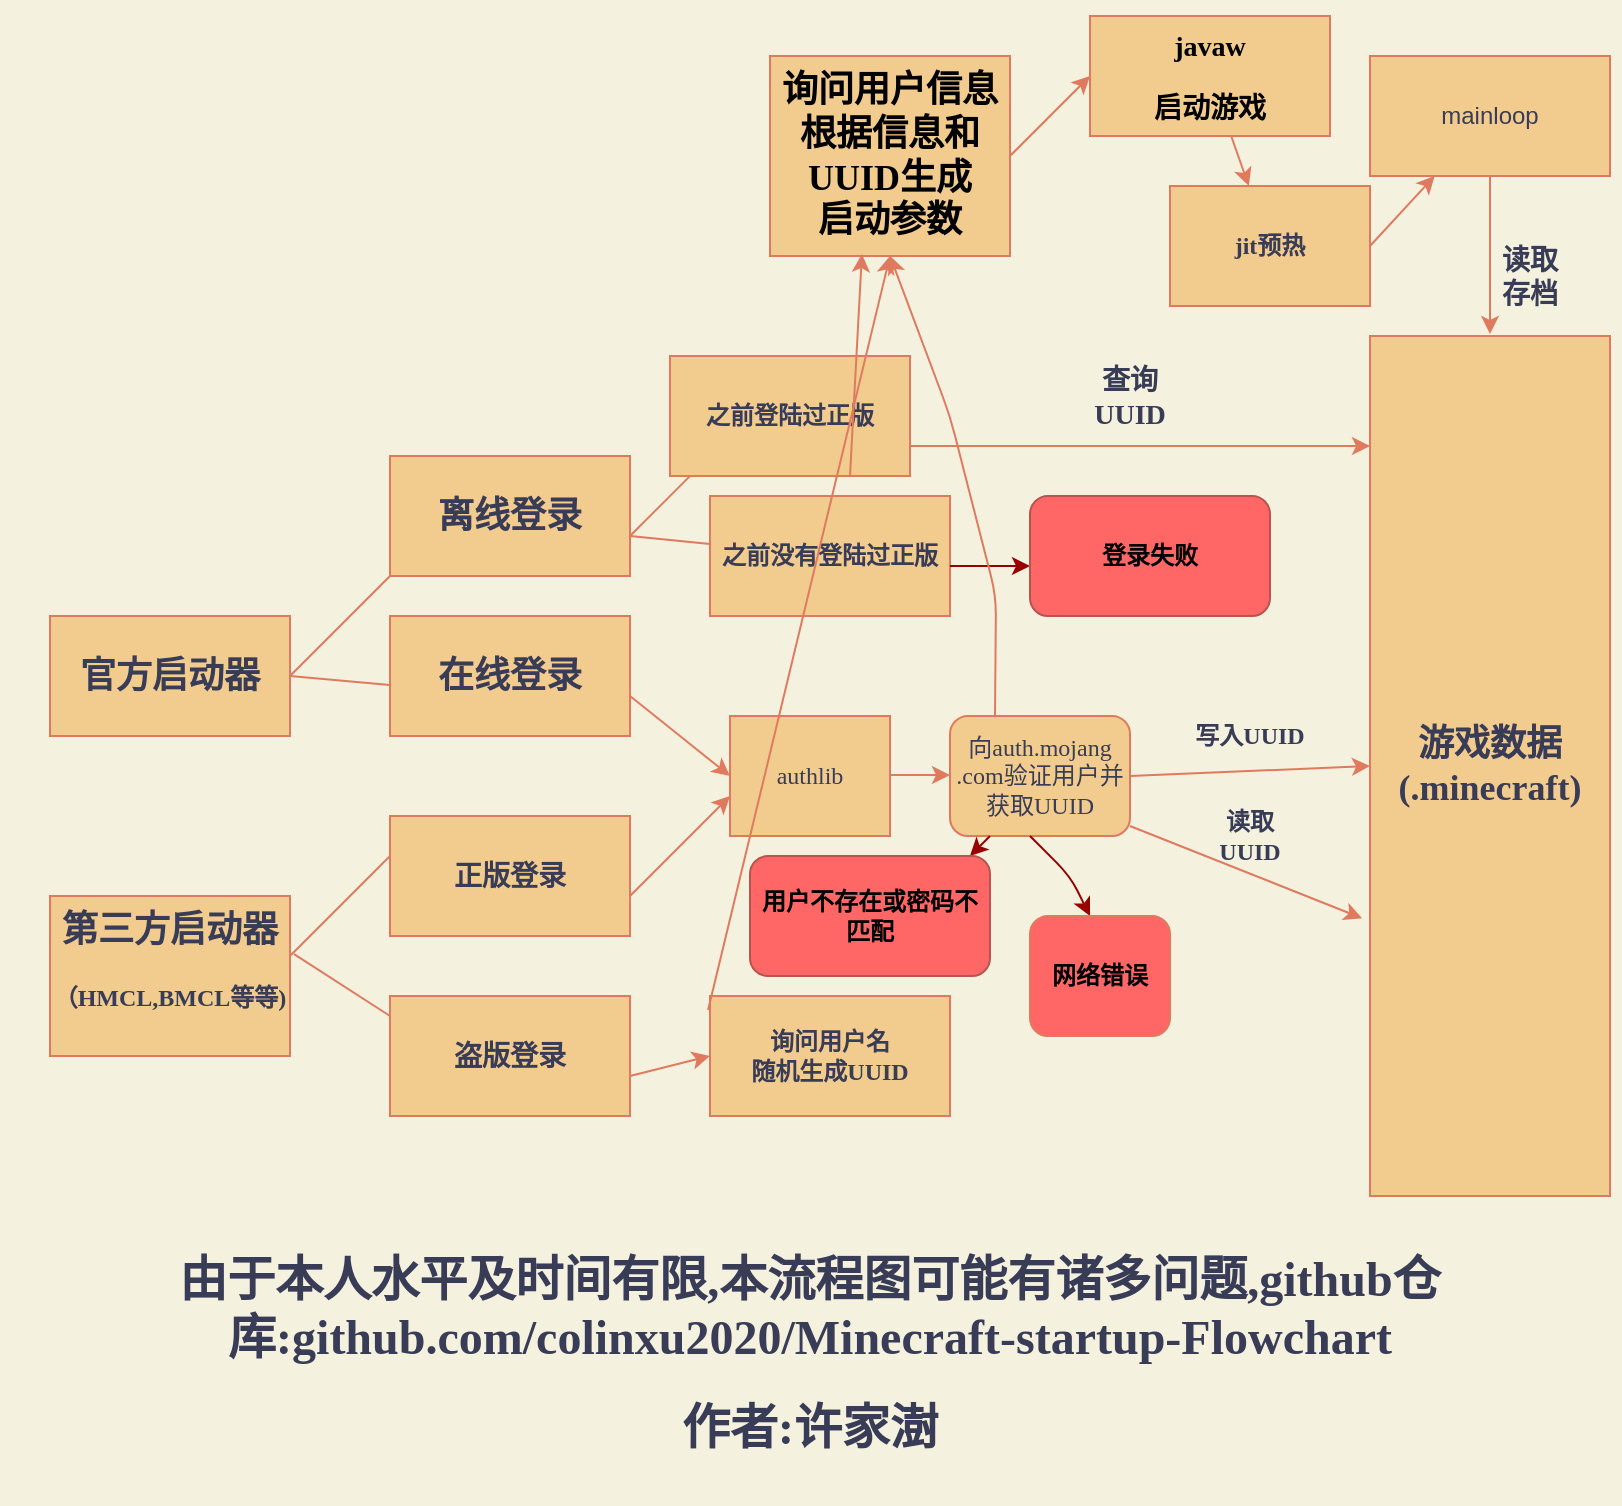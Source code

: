 <mxfile version="13.8.9-1" type="github">
  <diagram id="C5RBs43oDa-KdzZeNtuy" name="Page-1">
    <mxGraphModel dx="868" dy="482" grid="1" gridSize="10" guides="1" tooltips="1" connect="1" arrows="1" fold="1" page="1" pageScale="1" pageWidth="827" pageHeight="1169" background="#F4F1DE" math="1" shadow="0">
      <root>
        <mxCell id="WIyWlLk6GJQsqaUBKTNV-0" />
        <mxCell id="WIyWlLk6GJQsqaUBKTNV-1" parent="WIyWlLk6GJQsqaUBKTNV-0" />
        <mxCell id="IQ1WFvswOSSB9n_8ebDj-0" value="&lt;h2&gt;&lt;font face=&quot;Verdana&quot;&gt;官方启动器&lt;/font&gt;&lt;/h2&gt;" style="rounded=0;whiteSpace=wrap;html=1;fillColor=#F2CC8F;strokeColor=#E07A5F;fontColor=#393C56;" parent="WIyWlLk6GJQsqaUBKTNV-1" vertex="1">
          <mxGeometry x="40" y="340" width="120" height="60" as="geometry" />
        </mxCell>
        <mxCell id="IQ1WFvswOSSB9n_8ebDj-1" value="" style="endArrow=none;html=1;labelBackgroundColor=#F4F1DE;strokeColor=#E07A5F;fontColor=#393C56;" parent="WIyWlLk6GJQsqaUBKTNV-1" edge="1">
          <mxGeometry width="50" height="50" relative="1" as="geometry">
            <mxPoint x="160" y="370" as="sourcePoint" />
            <mxPoint x="210" y="320" as="targetPoint" />
            <Array as="points" />
          </mxGeometry>
        </mxCell>
        <mxCell id="IQ1WFvswOSSB9n_8ebDj-2" value="&lt;h2&gt;&lt;font face=&quot;Verdana&quot;&gt;离线登录&lt;/font&gt;&lt;/h2&gt;" style="rounded=0;whiteSpace=wrap;html=1;fillColor=#F2CC8F;strokeColor=#E07A5F;fontColor=#393C56;" parent="WIyWlLk6GJQsqaUBKTNV-1" vertex="1">
          <mxGeometry x="210" y="260" width="120" height="60" as="geometry" />
        </mxCell>
        <mxCell id="IQ1WFvswOSSB9n_8ebDj-3" value="" style="endArrow=none;html=1;labelBackgroundColor=#F4F1DE;strokeColor=#E07A5F;fontColor=#393C56;" parent="WIyWlLk6GJQsqaUBKTNV-1" edge="1">
          <mxGeometry width="50" height="50" relative="1" as="geometry">
            <mxPoint x="330" y="300" as="sourcePoint" />
            <mxPoint x="380" y="250" as="targetPoint" />
            <Array as="points">
              <mxPoint x="350" y="280" />
            </Array>
          </mxGeometry>
        </mxCell>
        <mxCell id="IQ1WFvswOSSB9n_8ebDj-4" value="&lt;h4&gt;之前登陆过正版&lt;/h4&gt;" style="rounded=0;whiteSpace=wrap;html=1;fillColor=#F2CC8F;strokeColor=#E07A5F;fontColor=#393C56;" parent="WIyWlLk6GJQsqaUBKTNV-1" vertex="1">
          <mxGeometry x="350" y="210" width="120" height="60" as="geometry" />
        </mxCell>
        <mxCell id="IQ1WFvswOSSB9n_8ebDj-5" value="&lt;h2&gt;&lt;font face=&quot;Times New Roman&quot;&gt;游戏数据(.minecraft)&lt;/font&gt;&lt;/h2&gt;" style="rounded=0;whiteSpace=wrap;html=1;fillColor=#F2CC8F;strokeColor=#E07A5F;fontColor=#393C56;" parent="WIyWlLk6GJQsqaUBKTNV-1" vertex="1">
          <mxGeometry x="700" y="200" width="120" height="430" as="geometry" />
        </mxCell>
        <mxCell id="IQ1WFvswOSSB9n_8ebDj-6" value="" style="endArrow=classic;html=1;exitX=1;exitY=0.75;exitDx=0;exitDy=0;entryX=0;entryY=0.128;entryDx=0;entryDy=0;entryPerimeter=0;labelBackgroundColor=#F4F1DE;strokeColor=#E07A5F;fontColor=#393C56;" parent="WIyWlLk6GJQsqaUBKTNV-1" source="IQ1WFvswOSSB9n_8ebDj-4" target="IQ1WFvswOSSB9n_8ebDj-5" edge="1">
          <mxGeometry width="50" height="50" relative="1" as="geometry">
            <mxPoint x="470" y="250" as="sourcePoint" />
            <mxPoint x="650" y="220" as="targetPoint" />
          </mxGeometry>
        </mxCell>
        <mxCell id="IQ1WFvswOSSB9n_8ebDj-7" value="&lt;h3&gt;查询UUID&lt;/h3&gt;" style="text;html=1;strokeColor=none;fillColor=none;align=center;verticalAlign=middle;whiteSpace=wrap;rounded=0;fontFamily=Verdana;fontColor=#393C56;" parent="WIyWlLk6GJQsqaUBKTNV-1" vertex="1">
          <mxGeometry x="560" y="220" width="40" height="20" as="geometry" />
        </mxCell>
        <mxCell id="IQ1WFvswOSSB9n_8ebDj-8" value="" style="endArrow=none;html=1;fontFamily=Verdana;labelBackgroundColor=#F4F1DE;strokeColor=#E07A5F;fontColor=#393C56;" parent="WIyWlLk6GJQsqaUBKTNV-1" target="IQ1WFvswOSSB9n_8ebDj-9" edge="1">
          <mxGeometry width="50" height="50" relative="1" as="geometry">
            <mxPoint x="330" y="300" as="sourcePoint" />
            <mxPoint x="380" y="320" as="targetPoint" />
          </mxGeometry>
        </mxCell>
        <mxCell id="IQ1WFvswOSSB9n_8ebDj-9" value="&lt;h4&gt;&lt;font face=&quot;Verdana&quot;&gt;之前没有登陆过正版&lt;/font&gt;&lt;/h4&gt;" style="rounded=0;whiteSpace=wrap;html=1;fillColor=#F2CC8F;strokeColor=#E07A5F;fontColor=#393C56;" parent="WIyWlLk6GJQsqaUBKTNV-1" vertex="1">
          <mxGeometry x="370" y="280" width="120" height="60" as="geometry" />
        </mxCell>
        <mxCell id="IQ1WFvswOSSB9n_8ebDj-10" value="" style="endArrow=classic;html=1;fontFamily=Verdana;labelBackgroundColor=#F4F1DE;fontColor=#393C56;fillColor=#f8cecc;strokeColor=#990000;" parent="WIyWlLk6GJQsqaUBKTNV-1" edge="1">
          <mxGeometry width="50" height="50" relative="1" as="geometry">
            <mxPoint x="490" y="315" as="sourcePoint" />
            <mxPoint x="530" y="315" as="targetPoint" />
          </mxGeometry>
        </mxCell>
        <mxCell id="IQ1WFvswOSSB9n_8ebDj-11" value="&lt;h4&gt;登录失败&lt;/h4&gt;" style="rounded=1;whiteSpace=wrap;html=1;fontFamily=Verdana;strokeColor=#b85450;fillColor=#FF6666;" parent="WIyWlLk6GJQsqaUBKTNV-1" vertex="1">
          <mxGeometry x="530" y="280" width="120" height="60" as="geometry" />
        </mxCell>
        <mxCell id="IQ1WFvswOSSB9n_8ebDj-12" value="" style="endArrow=none;html=1;fontFamily=Verdana;labelBackgroundColor=#F4F1DE;strokeColor=#E07A5F;fontColor=#393C56;" parent="WIyWlLk6GJQsqaUBKTNV-1" edge="1">
          <mxGeometry width="50" height="50" relative="1" as="geometry">
            <mxPoint x="160" y="370" as="sourcePoint" />
            <mxPoint x="210" y="374.545" as="targetPoint" />
          </mxGeometry>
        </mxCell>
        <mxCell id="IQ1WFvswOSSB9n_8ebDj-15" value="&lt;h2&gt;在线登录&lt;/h2&gt;" style="rounded=0;whiteSpace=wrap;html=1;fontFamily=Verdana;fillColor=#F2CC8F;strokeColor=#E07A5F;fontColor=#393C56;" parent="WIyWlLk6GJQsqaUBKTNV-1" vertex="1">
          <mxGeometry x="210" y="340" width="120" height="60" as="geometry" />
        </mxCell>
        <mxCell id="IQ1WFvswOSSB9n_8ebDj-16" value="&lt;h2&gt;第三方启动器&lt;/h2&gt;&lt;h4&gt;（HMCL,BMCL等等)&lt;/h4&gt;&lt;div&gt;&lt;br&gt;&lt;/div&gt;" style="rounded=0;whiteSpace=wrap;html=1;fontFamily=Verdana;fillColor=#F2CC8F;strokeColor=#E07A5F;fontColor=#393C56;" parent="WIyWlLk6GJQsqaUBKTNV-1" vertex="1">
          <mxGeometry x="40" y="480" width="120" height="80" as="geometry" />
        </mxCell>
        <mxCell id="IQ1WFvswOSSB9n_8ebDj-17" value="&lt;h3&gt;正版登录&lt;/h3&gt;" style="rounded=0;whiteSpace=wrap;html=1;fontFamily=Verdana;fillColor=#F2CC8F;strokeColor=#E07A5F;fontColor=#393C56;" parent="WIyWlLk6GJQsqaUBKTNV-1" vertex="1">
          <mxGeometry x="210" y="440" width="120" height="60" as="geometry" />
        </mxCell>
        <mxCell id="IQ1WFvswOSSB9n_8ebDj-18" value="" style="endArrow=none;html=1;fontFamily=Verdana;labelBackgroundColor=#F4F1DE;strokeColor=#E07A5F;fontColor=#393C56;" parent="WIyWlLk6GJQsqaUBKTNV-1" edge="1">
          <mxGeometry width="50" height="50" relative="1" as="geometry">
            <mxPoint x="160" y="510" as="sourcePoint" />
            <mxPoint x="210" y="460" as="targetPoint" />
          </mxGeometry>
        </mxCell>
        <mxCell id="IQ1WFvswOSSB9n_8ebDj-19" value="&lt;h3&gt;盗版登录&lt;/h3&gt;" style="rounded=0;whiteSpace=wrap;html=1;fontFamily=Verdana;fillColor=#F2CC8F;strokeColor=#E07A5F;fontColor=#393C56;" parent="WIyWlLk6GJQsqaUBKTNV-1" vertex="1">
          <mxGeometry x="210" y="530" width="120" height="60" as="geometry" />
        </mxCell>
        <mxCell id="IQ1WFvswOSSB9n_8ebDj-20" value="" style="endArrow=none;html=1;fontFamily=Verdana;exitX=1.017;exitY=0.363;exitDx=0;exitDy=0;exitPerimeter=0;labelBackgroundColor=#F4F1DE;strokeColor=#E07A5F;fontColor=#393C56;" parent="WIyWlLk6GJQsqaUBKTNV-1" source="IQ1WFvswOSSB9n_8ebDj-16" edge="1">
          <mxGeometry width="50" height="50" relative="1" as="geometry">
            <mxPoint x="160" y="590" as="sourcePoint" />
            <mxPoint x="210" y="540" as="targetPoint" />
          </mxGeometry>
        </mxCell>
        <mxCell id="IQ1WFvswOSSB9n_8ebDj-21" value="&lt;h4&gt;询问用户名&lt;br&gt;随机生成UUID&lt;/h4&gt;" style="rounded=0;whiteSpace=wrap;html=1;fontFamily=Verdana;fillColor=#F2CC8F;strokeColor=#E07A5F;fontColor=#393C56;" parent="WIyWlLk6GJQsqaUBKTNV-1" vertex="1">
          <mxGeometry x="370" y="530" width="120" height="60" as="geometry" />
        </mxCell>
        <mxCell id="IQ1WFvswOSSB9n_8ebDj-27" value="" style="endArrow=classic;html=1;fontFamily=Verdana;entryX=0;entryY=0.5;entryDx=0;entryDy=0;labelBackgroundColor=#F4F1DE;strokeColor=#E07A5F;fontColor=#393C56;" parent="WIyWlLk6GJQsqaUBKTNV-1" target="IQ1WFvswOSSB9n_8ebDj-21" edge="1">
          <mxGeometry width="50" height="50" relative="1" as="geometry">
            <mxPoint x="330" y="570" as="sourcePoint" />
            <mxPoint x="380" y="520" as="targetPoint" />
          </mxGeometry>
        </mxCell>
        <mxCell id="IQ1WFvswOSSB9n_8ebDj-28" value="" style="endArrow=classic;html=1;fontFamily=Verdana;labelBackgroundColor=#F4F1DE;strokeColor=#E07A5F;fontColor=#393C56;" parent="WIyWlLk6GJQsqaUBKTNV-1" edge="1">
          <mxGeometry width="50" height="50" relative="1" as="geometry">
            <mxPoint x="330" y="480" as="sourcePoint" />
            <mxPoint x="380" y="430" as="targetPoint" />
          </mxGeometry>
        </mxCell>
        <mxCell id="IQ1WFvswOSSB9n_8ebDj-29" value="" style="endArrow=classic;html=1;fontFamily=Verdana;labelBackgroundColor=#F4F1DE;strokeColor=#E07A5F;fontColor=#393C56;" parent="WIyWlLk6GJQsqaUBKTNV-1" edge="1">
          <mxGeometry width="50" height="50" relative="1" as="geometry">
            <mxPoint x="330" y="380" as="sourcePoint" />
            <mxPoint x="380" y="420" as="targetPoint" />
          </mxGeometry>
        </mxCell>
        <mxCell id="IQ1WFvswOSSB9n_8ebDj-30" value="authlib" style="rounded=0;whiteSpace=wrap;html=1;fontFamily=Verdana;fillColor=#F2CC8F;strokeColor=#E07A5F;fontColor=#393C56;" parent="WIyWlLk6GJQsqaUBKTNV-1" vertex="1">
          <mxGeometry x="380" y="390" width="80" height="60" as="geometry" />
        </mxCell>
        <mxCell id="IQ1WFvswOSSB9n_8ebDj-31" value="" style="endArrow=classic;html=1;fontFamily=Verdana;labelBackgroundColor=#F4F1DE;strokeColor=#E07A5F;fontColor=#393C56;" parent="WIyWlLk6GJQsqaUBKTNV-1" edge="1">
          <mxGeometry width="50" height="50" relative="1" as="geometry">
            <mxPoint x="460" y="419.5" as="sourcePoint" />
            <mxPoint x="490" y="419.5" as="targetPoint" />
          </mxGeometry>
        </mxCell>
        <mxCell id="IQ1WFvswOSSB9n_8ebDj-32" value="向auth.mojang&lt;br&gt;.com验证用户并获取UUID" style="rounded=1;whiteSpace=wrap;html=1;fontFamily=Verdana;fillColor=#F2CC8F;strokeColor=#E07A5F;fontColor=#393C56;" parent="WIyWlLk6GJQsqaUBKTNV-1" vertex="1">
          <mxGeometry x="490" y="390" width="90" height="60" as="geometry" />
        </mxCell>
        <mxCell id="IQ1WFvswOSSB9n_8ebDj-33" value="" style="endArrow=classic;html=1;fontFamily=Verdana;entryX=0;entryY=0.5;entryDx=0;entryDy=0;labelBackgroundColor=#F4F1DE;strokeColor=#E07A5F;fontColor=#393C56;" parent="WIyWlLk6GJQsqaUBKTNV-1" target="IQ1WFvswOSSB9n_8ebDj-5" edge="1">
          <mxGeometry width="50" height="50" relative="1" as="geometry">
            <mxPoint x="580" y="420" as="sourcePoint" />
            <mxPoint x="630" y="370" as="targetPoint" />
          </mxGeometry>
        </mxCell>
        <mxCell id="IQ1WFvswOSSB9n_8ebDj-34" value="&lt;h4&gt;写入UUID&lt;/h4&gt;" style="text;html=1;strokeColor=none;fillColor=none;align=center;verticalAlign=middle;whiteSpace=wrap;rounded=0;fontFamily=Verdana;fontColor=#393C56;" parent="WIyWlLk6GJQsqaUBKTNV-1" vertex="1">
          <mxGeometry x="610" y="390" width="60" height="20" as="geometry" />
        </mxCell>
        <mxCell id="IQ1WFvswOSSB9n_8ebDj-35" value="" style="endArrow=classic;html=1;fontFamily=Verdana;entryX=-0.033;entryY=0.677;entryDx=0;entryDy=0;entryPerimeter=0;labelBackgroundColor=#F4F1DE;strokeColor=#E07A5F;fontColor=#393C56;" parent="WIyWlLk6GJQsqaUBKTNV-1" target="IQ1WFvswOSSB9n_8ebDj-5" edge="1">
          <mxGeometry width="50" height="50" relative="1" as="geometry">
            <mxPoint x="580" y="445" as="sourcePoint" />
            <mxPoint x="630" y="395" as="targetPoint" />
          </mxGeometry>
        </mxCell>
        <mxCell id="IQ1WFvswOSSB9n_8ebDj-36" value="&lt;h4&gt;读取UUID&lt;/h4&gt;" style="text;html=1;strokeColor=none;fillColor=none;align=center;verticalAlign=middle;whiteSpace=wrap;rounded=0;fontFamily=Verdana;fontColor=#393C56;" parent="WIyWlLk6GJQsqaUBKTNV-1" vertex="1">
          <mxGeometry x="620" y="440" width="40" height="20" as="geometry" />
        </mxCell>
        <mxCell id="IQ1WFvswOSSB9n_8ebDj-38" value="" style="endArrow=classic;html=1;fontFamily=Verdana;fontColor=#393C56;fillColor=#f8cecc;labelBackgroundColor=#F4F1DE;strokeColor=#990000;" parent="WIyWlLk6GJQsqaUBKTNV-1" edge="1">
          <mxGeometry width="50" height="50" relative="1" as="geometry">
            <mxPoint x="530" y="450" as="sourcePoint" />
            <mxPoint x="560" y="490" as="targetPoint" />
            <Array as="points">
              <mxPoint x="550" y="470" />
            </Array>
          </mxGeometry>
        </mxCell>
        <mxCell id="IQ1WFvswOSSB9n_8ebDj-39" value="&lt;h4&gt;网络错误&lt;/h4&gt;" style="rounded=1;whiteSpace=wrap;html=1;fontFamily=Verdana;strokeColor=#E07A5F;fillColor=#FF6666;" parent="WIyWlLk6GJQsqaUBKTNV-1" vertex="1">
          <mxGeometry x="530" y="490" width="70" height="60" as="geometry" />
        </mxCell>
        <mxCell id="IQ1WFvswOSSB9n_8ebDj-40" value="" style="endArrow=classic;html=1;fontFamily=Verdana;fontColor=#393C56;fillColor=#f8cecc;labelBackgroundColor=#F4F1DE;strokeColor=#990000;" parent="WIyWlLk6GJQsqaUBKTNV-1" edge="1">
          <mxGeometry width="50" height="50" relative="1" as="geometry">
            <mxPoint x="510" y="450" as="sourcePoint" />
            <mxPoint x="500" y="460" as="targetPoint" />
            <Array as="points" />
          </mxGeometry>
        </mxCell>
        <mxCell id="IQ1WFvswOSSB9n_8ebDj-41" value="&lt;h4&gt;用户不存在或密码不匹配&lt;/h4&gt;" style="rounded=1;whiteSpace=wrap;html=1;fontFamily=Verdana;strokeColor=#b85450;fillColor=#FF6666;" parent="WIyWlLk6GJQsqaUBKTNV-1" vertex="1">
          <mxGeometry x="390" y="460" width="120" height="60" as="geometry" />
        </mxCell>
        <mxCell id="IQ1WFvswOSSB9n_8ebDj-43" value="&lt;h2&gt;&lt;font color=&quot;#000000&quot;&gt;询问用户信息&lt;br&gt;&lt;/font&gt;&lt;font color=&quot;#000000&quot;&gt;根据信息和UUID生成&lt;br&gt;&lt;/font&gt;&lt;font color=&quot;#000000&quot;&gt;启动参数&lt;/font&gt;&lt;/h2&gt;" style="rounded=0;whiteSpace=wrap;html=1;fontFamily=Verdana;fontColor=#393C56;fillColor=#F2CC8F;strokeColor=#E07A5F;" parent="WIyWlLk6GJQsqaUBKTNV-1" vertex="1">
          <mxGeometry x="400" y="60" width="120" height="100" as="geometry" />
        </mxCell>
        <mxCell id="IQ1WFvswOSSB9n_8ebDj-44" value="" style="endArrow=classic;html=1;fontFamily=Verdana;fontColor=#393C56;entryX=0.5;entryY=1;entryDx=0;entryDy=0;exitX=0.25;exitY=0;exitDx=0;exitDy=0;labelBackgroundColor=#F4F1DE;fillColor=#ffe6cc;strokeColor=#E07A5F;" parent="WIyWlLk6GJQsqaUBKTNV-1" source="IQ1WFvswOSSB9n_8ebDj-32" target="IQ1WFvswOSSB9n_8ebDj-43" edge="1">
          <mxGeometry width="50" height="50" relative="1" as="geometry">
            <mxPoint x="540" y="450" as="sourcePoint" />
            <mxPoint x="540" y="450" as="targetPoint" />
            <Array as="points">
              <mxPoint x="513" y="330" />
              <mxPoint x="490" y="240" />
            </Array>
          </mxGeometry>
        </mxCell>
        <mxCell id="IQ1WFvswOSSB9n_8ebDj-45" value="" style="endArrow=classic;html=1;fontFamily=Verdana;fontColor=#393C56;exitX=0.75;exitY=1;exitDx=0;exitDy=0;entryX=0.383;entryY=0.99;entryDx=0;entryDy=0;entryPerimeter=0;labelBackgroundColor=#F4F1DE;strokeColor=#E07A5F;" parent="WIyWlLk6GJQsqaUBKTNV-1" source="IQ1WFvswOSSB9n_8ebDj-4" target="IQ1WFvswOSSB9n_8ebDj-43" edge="1">
          <mxGeometry width="50" height="50" relative="1" as="geometry">
            <mxPoint x="180" y="660" as="sourcePoint" />
            <mxPoint x="230" y="610" as="targetPoint" />
          </mxGeometry>
        </mxCell>
        <mxCell id="IQ1WFvswOSSB9n_8ebDj-47" value="" style="endArrow=classic;html=1;fontFamily=Verdana;fontColor=#393C56;exitX=-0.008;exitY=0.117;exitDx=0;exitDy=0;entryX=0.5;entryY=1;entryDx=0;entryDy=0;labelBackgroundColor=#F4F1DE;strokeColor=#E07A5F;exitPerimeter=0;" parent="WIyWlLk6GJQsqaUBKTNV-1" source="IQ1WFvswOSSB9n_8ebDj-21" target="IQ1WFvswOSSB9n_8ebDj-43" edge="1">
          <mxGeometry width="50" height="50" relative="1" as="geometry">
            <mxPoint x="350" y="660" as="sourcePoint" />
            <mxPoint x="509" y="173" as="targetPoint" />
          </mxGeometry>
        </mxCell>
        <mxCell id="IQ1WFvswOSSB9n_8ebDj-61" value="" style="edgeStyle=none;rounded=0;orthogonalLoop=1;jettySize=auto;html=1;fontFamily=Verdana;fontColor=#393C56;labelBackgroundColor=#F4F1DE;strokeColor=#E07A5F;" parent="WIyWlLk6GJQsqaUBKTNV-1" source="IQ1WFvswOSSB9n_8ebDj-48" target="IQ1WFvswOSSB9n_8ebDj-57" edge="1">
          <mxGeometry relative="1" as="geometry" />
        </mxCell>
        <mxCell id="IQ1WFvswOSSB9n_8ebDj-48" value="&lt;h3&gt;&lt;font color=&quot;#000000&quot;&gt;javaw&lt;/font&gt;&lt;/h3&gt;&lt;h3&gt;&lt;font color=&quot;#000000&quot;&gt;启动游戏&lt;/font&gt;&lt;/h3&gt;" style="rounded=0;whiteSpace=wrap;html=1;fontFamily=Verdana;fontColor=#393C56;fillColor=#F2CC8F;strokeColor=#E07A5F;" parent="WIyWlLk6GJQsqaUBKTNV-1" vertex="1">
          <mxGeometry x="560" y="40" width="120" height="60" as="geometry" />
        </mxCell>
        <mxCell id="IQ1WFvswOSSB9n_8ebDj-49" value="" style="endArrow=classic;html=1;fontFamily=Verdana;fontColor=#393C56;entryX=0;entryY=0.5;entryDx=0;entryDy=0;exitX=1;exitY=0.5;exitDx=0;exitDy=0;labelBackgroundColor=#F4F1DE;strokeColor=#E07A5F;" parent="WIyWlLk6GJQsqaUBKTNV-1" source="IQ1WFvswOSSB9n_8ebDj-43" target="IQ1WFvswOSSB9n_8ebDj-48" edge="1">
          <mxGeometry width="50" height="50" relative="1" as="geometry">
            <mxPoint x="580" y="120" as="sourcePoint" />
            <mxPoint x="630" y="70" as="targetPoint" />
          </mxGeometry>
        </mxCell>
        <mxCell id="IQ1WFvswOSSB9n_8ebDj-52" value="" style="endArrow=classic;html=1;fontFamily=Verdana;fontColor=#393C56;exitX=1;exitY=0.5;exitDx=0;exitDy=0;labelBackgroundColor=#F4F1DE;strokeColor=#E07A5F;" parent="WIyWlLk6GJQsqaUBKTNV-1" source="IQ1WFvswOSSB9n_8ebDj-57" target="zKhVYIZBIzZw7twBD6bk-0" edge="1">
          <mxGeometry width="50" height="50" relative="1" as="geometry">
            <mxPoint x="720" y="145" as="sourcePoint" />
            <mxPoint x="740" y="108.17" as="targetPoint" />
          </mxGeometry>
        </mxCell>
        <mxCell id="IQ1WFvswOSSB9n_8ebDj-53" value="&lt;h3&gt;读取存档&lt;/h3&gt;" style="text;html=1;strokeColor=none;fillColor=none;align=center;verticalAlign=middle;whiteSpace=wrap;rounded=0;fontFamily=Verdana;fontColor=#393C56;" parent="WIyWlLk6GJQsqaUBKTNV-1" vertex="1">
          <mxGeometry x="760" y="160" width="40" height="20" as="geometry" />
        </mxCell>
        <mxCell id="IQ1WFvswOSSB9n_8ebDj-54" value="&lt;h1&gt;由于本人水平及时间有限,本流程图可能有诸多问题,github仓库:github.com/colinxu2020/Minecraft-startup-Flowchart&lt;/h1&gt;&lt;h1&gt;作者:许家澍&lt;/h1&gt;" style="text;html=1;strokeColor=none;fillColor=none;align=center;verticalAlign=middle;whiteSpace=wrap;rounded=0;fontFamily=Verdana;fontColor=#393C56;" parent="WIyWlLk6GJQsqaUBKTNV-1" vertex="1">
          <mxGeometry x="15" y="634" width="810" height="150" as="geometry" />
        </mxCell>
        <mxCell id="IQ1WFvswOSSB9n_8ebDj-57" value="&lt;h4&gt;jit预热&lt;/h4&gt;" style="rounded=0;whiteSpace=wrap;html=1;fontFamily=Verdana;fontColor=#393C56;fillColor=#F2CC8F;strokeColor=#E07A5F;" parent="WIyWlLk6GJQsqaUBKTNV-1" vertex="1">
          <mxGeometry x="600" y="125" width="100" height="60" as="geometry" />
        </mxCell>
        <mxCell id="IQ1WFvswOSSB9n_8ebDj-59" value="" style="endArrow=classic;html=1;fontFamily=Verdana;fontColor=#393C56;exitX=0.5;exitY=1;exitDx=0;exitDy=0;labelBackgroundColor=#F4F1DE;strokeColor=#E07A5F;" parent="WIyWlLk6GJQsqaUBKTNV-1" source="zKhVYIZBIzZw7twBD6bk-0" edge="1">
          <mxGeometry width="50" height="50" relative="1" as="geometry">
            <mxPoint x="740" y="165" as="sourcePoint" />
            <mxPoint x="760" y="199" as="targetPoint" />
            <Array as="points">
              <mxPoint x="760" y="199" />
            </Array>
          </mxGeometry>
        </mxCell>
        <mxCell id="zKhVYIZBIzZw7twBD6bk-0" value="mainloop" style="rounded=0;whiteSpace=wrap;html=1;fillColor=#F2CC8F;strokeColor=#E07A5F;fontColor=#393C56;" parent="WIyWlLk6GJQsqaUBKTNV-1" vertex="1">
          <mxGeometry x="700" y="60" width="120" height="60" as="geometry" />
        </mxCell>
      </root>
    </mxGraphModel>
  </diagram>
</mxfile>
